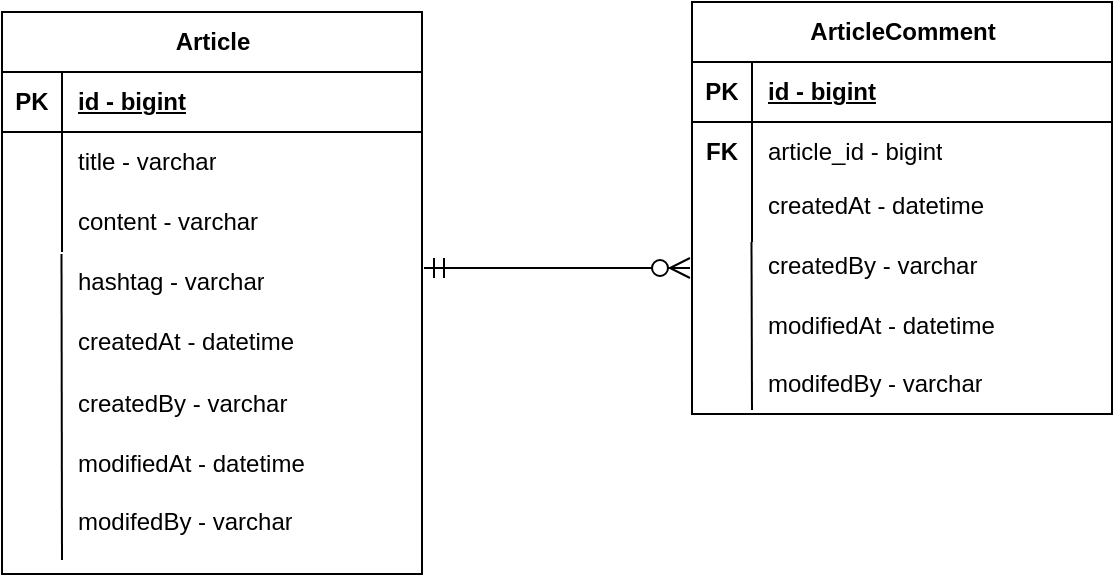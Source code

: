 <mxfile version="24.4.0" type="github">
  <diagram name="페이지-1" id="vwZ0EcMghR5TRwiueWBD">
    <mxGraphModel dx="991" dy="591" grid="0" gridSize="10" guides="1" tooltips="1" connect="1" arrows="1" fold="1" page="0" pageScale="1" pageWidth="827" pageHeight="1169" math="0" shadow="0">
      <root>
        <mxCell id="0" />
        <mxCell id="1" parent="0" />
        <mxCell id="wGdoWIIO6Jty2DV_3J-4-10" value="Article" style="shape=table;startSize=30;container=1;collapsible=1;childLayout=tableLayout;fixedRows=1;rowLines=0;fontStyle=1;align=center;resizeLast=1;html=1;movable=1;resizable=1;rotatable=1;deletable=1;editable=1;locked=0;connectable=1;" vertex="1" parent="1">
          <mxGeometry x="-40" y="74" width="210" height="281" as="geometry" />
        </mxCell>
        <mxCell id="wGdoWIIO6Jty2DV_3J-4-11" value="" style="shape=tableRow;horizontal=0;startSize=0;swimlaneHead=0;swimlaneBody=0;fillColor=none;collapsible=0;dropTarget=0;points=[[0,0.5],[1,0.5]];portConstraint=eastwest;top=0;left=0;right=0;bottom=1;movable=1;resizable=1;rotatable=1;deletable=1;editable=1;locked=0;connectable=1;" vertex="1" parent="wGdoWIIO6Jty2DV_3J-4-10">
          <mxGeometry y="30" width="210" height="30" as="geometry" />
        </mxCell>
        <mxCell id="wGdoWIIO6Jty2DV_3J-4-12" value="PK" style="shape=partialRectangle;connectable=1;fillColor=none;top=0;left=0;bottom=0;right=0;fontStyle=1;overflow=hidden;whiteSpace=wrap;html=1;movable=1;resizable=1;rotatable=1;deletable=1;editable=1;locked=0;" vertex="1" parent="wGdoWIIO6Jty2DV_3J-4-11">
          <mxGeometry width="30" height="30" as="geometry">
            <mxRectangle width="30" height="30" as="alternateBounds" />
          </mxGeometry>
        </mxCell>
        <mxCell id="wGdoWIIO6Jty2DV_3J-4-13" value="id - bigint" style="shape=partialRectangle;connectable=1;fillColor=none;top=0;left=0;bottom=0;right=0;align=left;spacingLeft=6;fontStyle=5;overflow=hidden;whiteSpace=wrap;html=1;movable=1;resizable=1;rotatable=1;deletable=1;editable=1;locked=0;" vertex="1" parent="wGdoWIIO6Jty2DV_3J-4-11">
          <mxGeometry x="30" width="180" height="30" as="geometry">
            <mxRectangle width="180" height="30" as="alternateBounds" />
          </mxGeometry>
        </mxCell>
        <mxCell id="wGdoWIIO6Jty2DV_3J-4-14" value="" style="shape=tableRow;horizontal=0;startSize=0;swimlaneHead=0;swimlaneBody=0;fillColor=none;collapsible=0;dropTarget=0;points=[[0,0.5],[1,0.5]];portConstraint=eastwest;top=0;left=0;right=0;bottom=0;movable=1;resizable=1;rotatable=1;deletable=1;editable=1;locked=0;connectable=1;" vertex="1" parent="wGdoWIIO6Jty2DV_3J-4-10">
          <mxGeometry y="60" width="210" height="30" as="geometry" />
        </mxCell>
        <mxCell id="wGdoWIIO6Jty2DV_3J-4-15" value="" style="shape=partialRectangle;connectable=1;fillColor=none;top=0;left=0;bottom=0;right=0;editable=1;overflow=hidden;whiteSpace=wrap;html=1;movable=1;resizable=1;rotatable=1;deletable=1;locked=0;" vertex="1" parent="wGdoWIIO6Jty2DV_3J-4-14">
          <mxGeometry width="30" height="30" as="geometry">
            <mxRectangle width="30" height="30" as="alternateBounds" />
          </mxGeometry>
        </mxCell>
        <mxCell id="wGdoWIIO6Jty2DV_3J-4-16" value="title - varchar" style="shape=partialRectangle;connectable=1;fillColor=none;top=0;left=0;bottom=0;right=0;align=left;spacingLeft=6;overflow=hidden;whiteSpace=wrap;html=1;movable=1;resizable=1;rotatable=1;deletable=1;editable=1;locked=0;" vertex="1" parent="wGdoWIIO6Jty2DV_3J-4-14">
          <mxGeometry x="30" width="180" height="30" as="geometry">
            <mxRectangle width="180" height="30" as="alternateBounds" />
          </mxGeometry>
        </mxCell>
        <mxCell id="wGdoWIIO6Jty2DV_3J-4-17" value="" style="shape=tableRow;horizontal=0;startSize=0;swimlaneHead=0;swimlaneBody=0;fillColor=none;collapsible=0;dropTarget=0;points=[[0,0.5],[1,0.5]];portConstraint=eastwest;top=0;left=0;right=0;bottom=0;movable=1;resizable=1;rotatable=1;deletable=1;editable=1;locked=0;connectable=1;" vertex="1" parent="wGdoWIIO6Jty2DV_3J-4-10">
          <mxGeometry y="90" width="210" height="30" as="geometry" />
        </mxCell>
        <mxCell id="wGdoWIIO6Jty2DV_3J-4-18" value="" style="shape=partialRectangle;connectable=1;fillColor=none;top=0;left=0;bottom=0;right=0;editable=1;overflow=hidden;whiteSpace=wrap;html=1;movable=1;resizable=1;rotatable=1;deletable=1;locked=0;" vertex="1" parent="wGdoWIIO6Jty2DV_3J-4-17">
          <mxGeometry width="30" height="30" as="geometry">
            <mxRectangle width="30" height="30" as="alternateBounds" />
          </mxGeometry>
        </mxCell>
        <mxCell id="wGdoWIIO6Jty2DV_3J-4-19" value="content - varchar" style="shape=partialRectangle;connectable=1;fillColor=none;top=0;left=0;bottom=0;right=0;align=left;spacingLeft=6;overflow=hidden;whiteSpace=wrap;html=1;movable=1;resizable=1;rotatable=1;deletable=1;editable=1;locked=0;" vertex="1" parent="wGdoWIIO6Jty2DV_3J-4-17">
          <mxGeometry x="30" width="180" height="30" as="geometry">
            <mxRectangle width="180" height="30" as="alternateBounds" />
          </mxGeometry>
        </mxCell>
        <mxCell id="wGdoWIIO6Jty2DV_3J-4-23" value="createdAt - datetime" style="shape=partialRectangle;connectable=1;fillColor=none;top=0;left=0;bottom=0;right=0;align=left;spacingLeft=6;overflow=hidden;whiteSpace=wrap;html=1;movable=1;resizable=1;rotatable=1;deletable=1;editable=1;locked=0;" vertex="1" parent="1">
          <mxGeometry x="-10" y="224" width="180" height="30" as="geometry">
            <mxRectangle width="181.25" height="30" as="alternateBounds" />
          </mxGeometry>
        </mxCell>
        <mxCell id="wGdoWIIO6Jty2DV_3J-4-24" value="createdBy - varchar" style="shape=partialRectangle;connectable=1;fillColor=none;top=0;left=0;bottom=0;right=0;align=left;spacingLeft=6;overflow=hidden;whiteSpace=wrap;html=1;movable=1;resizable=1;rotatable=1;deletable=1;editable=1;locked=0;" vertex="1" parent="1">
          <mxGeometry x="-10" y="255" width="180" height="30" as="geometry">
            <mxRectangle width="181.25" height="30" as="alternateBounds" />
          </mxGeometry>
        </mxCell>
        <mxCell id="wGdoWIIO6Jty2DV_3J-4-25" value="modifiedAt - datetime" style="shape=partialRectangle;connectable=1;fillColor=none;top=0;left=0;bottom=0;right=0;align=left;spacingLeft=6;overflow=hidden;whiteSpace=wrap;html=1;movable=1;resizable=1;rotatable=1;deletable=1;editable=1;locked=0;" vertex="1" parent="1">
          <mxGeometry x="-10" y="285" width="180" height="30" as="geometry">
            <mxRectangle width="181.25" height="30" as="alternateBounds" />
          </mxGeometry>
        </mxCell>
        <mxCell id="wGdoWIIO6Jty2DV_3J-4-26" value="modifedBy - varchar" style="shape=partialRectangle;connectable=1;fillColor=none;top=0;left=0;bottom=0;right=0;align=left;spacingLeft=6;overflow=hidden;whiteSpace=wrap;html=1;movable=1;resizable=1;rotatable=1;deletable=1;editable=1;locked=0;" vertex="1" parent="1">
          <mxGeometry x="-10" y="314" width="180" height="30" as="geometry">
            <mxRectangle width="181.25" height="30" as="alternateBounds" />
          </mxGeometry>
        </mxCell>
        <mxCell id="wGdoWIIO6Jty2DV_3J-4-27" value="" style="endArrow=none;html=1;rounded=0;fontSize=12;startSize=8;endSize=8;curved=1;movable=1;resizable=1;rotatable=1;deletable=1;editable=1;locked=0;connectable=1;" edge="1" parent="1">
          <mxGeometry width="50" height="50" relative="1" as="geometry">
            <mxPoint x="-10" y="348" as="sourcePoint" />
            <mxPoint x="-10.25" y="195" as="targetPoint" />
          </mxGeometry>
        </mxCell>
        <mxCell id="wGdoWIIO6Jty2DV_3J-4-43" value="ArticleComment" style="shape=table;startSize=30;container=1;collapsible=1;childLayout=tableLayout;fixedRows=1;rowLines=0;fontStyle=1;align=center;resizeLast=1;html=1;movable=1;resizable=1;rotatable=1;deletable=1;editable=1;locked=0;connectable=1;" vertex="1" parent="1">
          <mxGeometry x="305" y="69" width="210" height="206" as="geometry" />
        </mxCell>
        <mxCell id="wGdoWIIO6Jty2DV_3J-4-44" value="" style="shape=tableRow;horizontal=0;startSize=0;swimlaneHead=0;swimlaneBody=0;fillColor=none;collapsible=0;dropTarget=0;points=[[0,0.5],[1,0.5]];portConstraint=eastwest;top=0;left=0;right=0;bottom=1;movable=1;resizable=1;rotatable=1;deletable=1;editable=1;locked=0;connectable=1;" vertex="1" parent="wGdoWIIO6Jty2DV_3J-4-43">
          <mxGeometry y="30" width="210" height="30" as="geometry" />
        </mxCell>
        <mxCell id="wGdoWIIO6Jty2DV_3J-4-45" value="PK" style="shape=partialRectangle;connectable=1;fillColor=none;top=0;left=0;bottom=0;right=0;fontStyle=1;overflow=hidden;whiteSpace=wrap;html=1;movable=1;resizable=1;rotatable=1;deletable=1;editable=1;locked=0;" vertex="1" parent="wGdoWIIO6Jty2DV_3J-4-44">
          <mxGeometry width="30" height="30" as="geometry">
            <mxRectangle width="30" height="30" as="alternateBounds" />
          </mxGeometry>
        </mxCell>
        <mxCell id="wGdoWIIO6Jty2DV_3J-4-46" value="id - bigint" style="shape=partialRectangle;connectable=1;fillColor=none;top=0;left=0;bottom=0;right=0;align=left;spacingLeft=6;fontStyle=5;overflow=hidden;whiteSpace=wrap;html=1;movable=1;resizable=1;rotatable=1;deletable=1;editable=1;locked=0;" vertex="1" parent="wGdoWIIO6Jty2DV_3J-4-44">
          <mxGeometry x="30" width="180" height="30" as="geometry">
            <mxRectangle width="180" height="30" as="alternateBounds" />
          </mxGeometry>
        </mxCell>
        <mxCell id="wGdoWIIO6Jty2DV_3J-4-47" value="" style="shape=tableRow;horizontal=0;startSize=0;swimlaneHead=0;swimlaneBody=0;fillColor=none;collapsible=0;dropTarget=0;points=[[0,0.5],[1,0.5]];portConstraint=eastwest;top=0;left=0;right=0;bottom=0;movable=1;resizable=1;rotatable=1;deletable=1;editable=1;locked=0;connectable=1;" vertex="1" parent="wGdoWIIO6Jty2DV_3J-4-43">
          <mxGeometry y="60" width="210" height="30" as="geometry" />
        </mxCell>
        <mxCell id="wGdoWIIO6Jty2DV_3J-4-48" value="&lt;b&gt;FK&lt;/b&gt;" style="shape=partialRectangle;connectable=1;fillColor=none;top=0;left=0;bottom=0;right=0;editable=1;overflow=hidden;whiteSpace=wrap;html=1;movable=1;resizable=1;rotatable=1;deletable=1;locked=0;" vertex="1" parent="wGdoWIIO6Jty2DV_3J-4-47">
          <mxGeometry width="30" height="30" as="geometry">
            <mxRectangle width="30" height="30" as="alternateBounds" />
          </mxGeometry>
        </mxCell>
        <mxCell id="wGdoWIIO6Jty2DV_3J-4-49" value="article_id - bigint" style="shape=partialRectangle;connectable=1;fillColor=none;top=0;left=0;bottom=0;right=0;align=left;spacingLeft=6;overflow=hidden;whiteSpace=wrap;html=1;movable=1;resizable=1;rotatable=1;deletable=1;editable=1;locked=0;" vertex="1" parent="wGdoWIIO6Jty2DV_3J-4-47">
          <mxGeometry x="30" width="180" height="30" as="geometry">
            <mxRectangle width="180" height="30" as="alternateBounds" />
          </mxGeometry>
        </mxCell>
        <mxCell id="wGdoWIIO6Jty2DV_3J-4-50" value="" style="shape=tableRow;horizontal=0;startSize=0;swimlaneHead=0;swimlaneBody=0;fillColor=none;collapsible=0;dropTarget=0;points=[[0,0.5],[1,0.5]];portConstraint=eastwest;top=0;left=0;right=0;bottom=0;movable=1;resizable=1;rotatable=1;deletable=1;editable=1;locked=0;connectable=1;" vertex="1" parent="wGdoWIIO6Jty2DV_3J-4-43">
          <mxGeometry y="90" width="210" height="30" as="geometry" />
        </mxCell>
        <mxCell id="wGdoWIIO6Jty2DV_3J-4-51" value="" style="shape=partialRectangle;connectable=1;fillColor=none;top=0;left=0;bottom=0;right=0;editable=1;overflow=hidden;whiteSpace=wrap;html=1;movable=1;resizable=1;rotatable=1;deletable=1;locked=0;" vertex="1" parent="wGdoWIIO6Jty2DV_3J-4-50">
          <mxGeometry width="30" height="30" as="geometry">
            <mxRectangle width="30" height="30" as="alternateBounds" />
          </mxGeometry>
        </mxCell>
        <mxCell id="wGdoWIIO6Jty2DV_3J-4-52" value="" style="shape=partialRectangle;connectable=1;fillColor=none;top=0;left=0;bottom=0;right=0;align=left;spacingLeft=6;overflow=hidden;whiteSpace=wrap;html=1;movable=1;resizable=1;rotatable=1;deletable=1;editable=1;locked=0;" vertex="1" parent="wGdoWIIO6Jty2DV_3J-4-50">
          <mxGeometry x="30" width="180" height="30" as="geometry">
            <mxRectangle width="180" height="30" as="alternateBounds" />
          </mxGeometry>
        </mxCell>
        <mxCell id="wGdoWIIO6Jty2DV_3J-4-53" value="createdAt - datetime" style="shape=partialRectangle;connectable=1;fillColor=none;top=0;left=0;bottom=0;right=0;align=left;spacingLeft=6;overflow=hidden;whiteSpace=wrap;html=1;movable=1;resizable=1;rotatable=1;deletable=1;editable=1;locked=0;" vertex="1" parent="1">
          <mxGeometry x="335" y="156" width="180" height="30" as="geometry">
            <mxRectangle width="181.25" height="30" as="alternateBounds" />
          </mxGeometry>
        </mxCell>
        <mxCell id="wGdoWIIO6Jty2DV_3J-4-54" value="createdBy - varchar" style="shape=partialRectangle;connectable=1;fillColor=none;top=0;left=0;bottom=0;right=0;align=left;spacingLeft=6;overflow=hidden;whiteSpace=wrap;html=1;movable=1;resizable=1;rotatable=1;deletable=1;editable=1;locked=0;" vertex="1" parent="1">
          <mxGeometry x="335" y="186" width="180" height="30" as="geometry">
            <mxRectangle width="181.25" height="30" as="alternateBounds" />
          </mxGeometry>
        </mxCell>
        <mxCell id="wGdoWIIO6Jty2DV_3J-4-55" value="modifiedAt - datetime" style="shape=partialRectangle;connectable=1;fillColor=none;top=0;left=0;bottom=0;right=0;align=left;spacingLeft=6;overflow=hidden;whiteSpace=wrap;html=1;movable=1;resizable=1;rotatable=1;deletable=1;editable=1;locked=0;" vertex="1" parent="1">
          <mxGeometry x="335" y="216" width="180" height="30" as="geometry">
            <mxRectangle width="181.25" height="30" as="alternateBounds" />
          </mxGeometry>
        </mxCell>
        <mxCell id="wGdoWIIO6Jty2DV_3J-4-56" value="modifedBy - varchar" style="shape=partialRectangle;connectable=1;fillColor=none;top=0;left=0;bottom=0;right=0;align=left;spacingLeft=6;overflow=hidden;whiteSpace=wrap;html=1;movable=1;resizable=1;rotatable=1;deletable=1;editable=1;locked=0;" vertex="1" parent="1">
          <mxGeometry x="335" y="245" width="180" height="30" as="geometry">
            <mxRectangle width="181.25" height="30" as="alternateBounds" />
          </mxGeometry>
        </mxCell>
        <mxCell id="wGdoWIIO6Jty2DV_3J-4-57" value="" style="endArrow=none;html=1;rounded=0;fontSize=12;startSize=8;endSize=8;curved=1;movable=1;resizable=1;rotatable=1;deletable=1;editable=1;locked=0;connectable=1;" edge="1" parent="1">
          <mxGeometry width="50" height="50" relative="1" as="geometry">
            <mxPoint x="335" y="273" as="sourcePoint" />
            <mxPoint x="334.75" y="189" as="targetPoint" />
          </mxGeometry>
        </mxCell>
        <mxCell id="wGdoWIIO6Jty2DV_3J-4-58" value="hashtag - varchar" style="shape=partialRectangle;connectable=1;fillColor=none;top=0;left=0;bottom=0;right=0;align=left;spacingLeft=6;overflow=hidden;whiteSpace=wrap;html=1;movable=1;resizable=1;rotatable=1;deletable=1;editable=1;locked=0;" vertex="1" parent="1">
          <mxGeometry x="-10" y="194" width="180" height="30" as="geometry">
            <mxRectangle width="180" height="30" as="alternateBounds" />
          </mxGeometry>
        </mxCell>
        <mxCell id="wGdoWIIO6Jty2DV_3J-4-59" value="" style="edgeStyle=entityRelationEdgeStyle;fontSize=12;html=1;endArrow=ERzeroToMany;startArrow=ERmandOne;rounded=0;startSize=8;endSize=8;curved=1;" edge="1" parent="1">
          <mxGeometry width="100" height="100" relative="1" as="geometry">
            <mxPoint x="171" y="202" as="sourcePoint" />
            <mxPoint x="304" y="202" as="targetPoint" />
          </mxGeometry>
        </mxCell>
      </root>
    </mxGraphModel>
  </diagram>
</mxfile>

